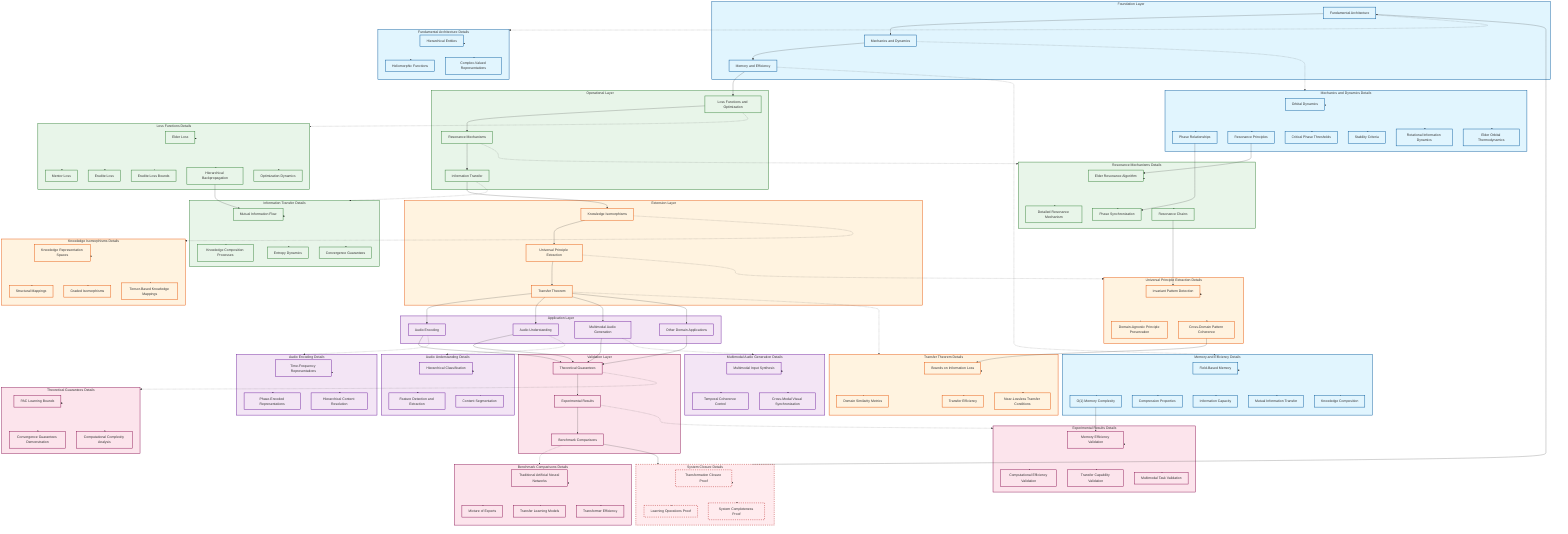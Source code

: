 graph TD
    %% Main Framework Layers
    subgraph FoundationLayer["Foundation Layer"]
        FA[Fundamental Architecture]
        MD[Mechanics and Dynamics]
        ME[Memory and Efficiency]
    end
    
    subgraph OperationalLayer["Operational Layer"]
        LF[Loss Functions and Optimization]
        RM[Resonance Mechanisms]
        IT[Information Transfer]
    end
    
    subgraph ExtensionLayer["Extension Layer"]
        KI[Knowledge Isomorphisms]
        UPE[Universal Principle Extraction]
        TT[Transfer Theorem]
    end
    
    subgraph ApplicationLayer["Application Layer"]
        AE[Audio Encoding]
        AU[Audio Understanding]
        MAG[Multimodal Audio Generation]
        ODA[Other Domain Applications]
    end
    
    subgraph ValidationLayer["Validation Layer"]
        TG[Theoretical Guarantees]
        ER[Experimental Results]
        BC[Benchmark Comparisons]
    end
    
    %% Foundation Layer Details
    subgraph FADetails["Fundamental Architecture Details"]
        HE[Hierarchical Entities]
        HF[Heliomorphic Functions]
        CVR[Complex-Valued Representations]
    end
    
    subgraph MDDetails["Mechanics and Dynamics Details"]
        OD[Orbital Dynamics]
        PR[Phase Relationships]
        RES[Resonance Principles]
        CPT[Critical Phase Thresholds]
        SC[Stability Criteria]
        RID[Rotational Information Dynamics]
        EOT[Elder Orbital Thermodynamics]
    end
    
    subgraph MEDetails["Memory and Efficiency Details"]
        FBM[Field-Based Memory]
        OMC["O(1) Memory Complexity"]
        CP[Compression Properties]
        IC[Information Capacity]
        MIT[Mutual Information Transfer]
        KC[Knowledge Composition]
    end
    
    %% Operational Layer Details
    subgraph LFDetails["Loss Functions Details"]
        EL[Elder Loss]
        ML[Mentor Loss]
        ERL[Erudite Loss]
        ELB[Erudite Loss Bounds]
        HB[Hierarchical Backpropagation]
        OD2[Optimization Dynamics]
    end
    
    subgraph RMDetails["Resonance Mechanisms Details"]
        ERA[Elder Resonance Algorithm]
        DRM[Detailed Resonance Mechanism]
        PS[Phase Synchronization]
        RC[Resonance Chains]
    end
    
    subgraph ITDetails["Information Transfer Details"]
        MIF[Mutual Information Flow]
        KCP[Knowledge Composition Processes]
        ED[Entropy Dynamics]
        CG[Convergence Guarantees]
    end
    
    %% Extension Layer Details
    subgraph KIDetails["Knowledge Isomorphisms Details"]
        KRS[Knowledge Representation Spaces]
        SM[Structural Mappings]
        GI[Graded Isomorphisms]
        TBKM[Tensor-Based Knowledge Mappings]
    end
    
    subgraph UPEDetails["Universal Principle Extraction Details"]
        IPD[Invariant Pattern Detection]
        DAPP[Domain-Agnostic Principle Preservation]
        CDPC[Cross-Domain Pattern Coherence]
    end
    
    subgraph TTDetails["Transfer Theorem Details"]
        BIL[Bounds on Information Loss]
        DSM[Domain Similarity Metrics]
        TE[Transfer Efficiency]
        NCLT[Near-Lossless Transfer Conditions]
    end
    
    %% Application Layer Details
    subgraph AEDetails["Audio Encoding Details"]
        TFR[Time-Frequency Representations]
        PER[Phase-Encoded Representations]
        HCR[Hierarchical Content Resolution]
    end
    
    subgraph AUDetails["Audio Understanding Details"]
        HC[Hierarchical Classification]
        FDE[Feature Detection and Extraction]
        CS[Content Segmentation]
    end
    
    subgraph MAGDetails["Multimodal Audio Generation Details"]
        MIS[Multimodal Input Synthesis]
        TCC[Temporal Coherence Control]
        CVS[Cross-Modal Visual Synchronization]
    end
    
    %% Validation Layer Details
    subgraph TGDetails["Theoretical Guarantees Details"]
        PACLB[PAC Learning Bounds]
        CGD[Convergence Guarantees Demonstration]
        CCA[Computational Complexity Analysis]
    end
    
    subgraph ERDetails["Experimental Results Details"]
        MEV[Memory Efficiency Validation]
        CEV[Computational Efficiency Validation]
        TCV[Transfer Capability Validation]
        MMTV[Multimodal Task Validation]
    end
    
    subgraph BCDetails["Benchmark Comparisons Details"]
        TANN[Traditional Artificial Neural Networks]
        MoE[Mixture of Experts]
        TLM[Transfer Learning Models]
        TE2[Transformer Efficiency]
    end
    
    %% System Closure Components
    subgraph SCDetails["System Closure Details"]
        TCP[Transformation Closure Proof]
        LOP[Learning Operations Proof]
        SCP[System Completeness Proof]
    end
    
    %% Main Framework Layer Connections
    FA --> MD
    MD --> ME
    
    ME --> LF
    LF --> RM
    RM --> IT
    
    IT --> KI
    KI --> UPE
    UPE --> TT
    
    TT --> AE
    TT --> AU
    TT --> MAG
    TT --> ODA
    
    AE --> TG
    AU --> TG
    MAG --> TG
    ODA --> TG
    
    TG --> ER
    ER --> BC
    
    %% Foundation Layer Internal Connections
    FA -.-> FADetails
    FADetails -.-> HE
    FADetails -.-> HF
    FADetails -.-> CVR
    
    MD -.-> MDDetails
    MDDetails -.-> OD
    MDDetails -.-> PR
    MDDetails -.-> RES
    MDDetails -.-> CPT
    MDDetails -.-> SC
    MDDetails -.-> RID
    MDDetails -.-> EOT
    
    ME -.-> MEDetails
    MEDetails -.-> FBM
    MEDetails -.-> OMC
    MEDetails -.-> CP
    MEDetails -.-> IC
    MEDetails -.-> MIT
    MEDetails -.-> KC
    
    %% Operational Layer Internal Connections
    LF -.-> LFDetails
    LFDetails -.-> EL
    LFDetails -.-> ML
    LFDetails -.-> ERL
    LFDetails -.-> ELB
    LFDetails -.-> HB
    LFDetails -.-> OD2
    
    RM -.-> RMDetails
    RMDetails -.-> ERA
    RMDetails -.-> DRM
    RMDetails -.-> PS
    RMDetails -.-> RC
    
    IT -.-> ITDetails
    ITDetails -.-> MIF
    ITDetails -.-> KCP
    ITDetails -.-> ED
    ITDetails -.-> CG
    
    %% Extension Layer Internal Connections
    KI -.-> KIDetails
    KIDetails -.-> KRS
    KIDetails -.-> SM
    KIDetails -.-> GI
    KIDetails -.-> TBKM
    
    UPE -.-> UPEDetails
    UPEDetails -.-> IPD
    UPEDetails -.-> DAPP
    UPEDetails -.-> CDPC
    
    TT -.-> TTDetails
    TTDetails -.-> BIL
    TTDetails -.-> DSM
    TTDetails -.-> TE
    TTDetails -.-> NCLT
    
    %% Application Layer Internal Connections
    AE -.-> AEDetails
    AEDetails -.-> TFR
    AEDetails -.-> PER
    AEDetails -.-> HCR
    
    AU -.-> AUDetails
    AUDetails -.-> HC
    AUDetails -.-> FDE
    AUDetails -.-> CS
    
    MAG -.-> MAGDetails
    MAGDetails -.-> MIS
    MAGDetails -.-> TCC
    MAGDetails -.-> CVS
    
    %% Validation Layer Internal Connections
    TG -.-> TGDetails
    TGDetails -.-> PACLB
    TGDetails -.-> CGD
    TGDetails -.-> CCA
    
    ER -.-> ERDetails
    ERDetails -.-> MEV
    ERDetails -.-> CEV
    ERDetails -.-> TCV
    ERDetails -.-> MMTV
    
    BC -.-> BCDetails
    BCDetails -.-> TANN
    BCDetails -.-> MoE
    BCDetails -.-> TLM
    BCDetails -.-> TE2
    
    %% System Closure Connections
    BC --> SCDetails
    SCDetails -.-> TCP
    SCDetails -.-> LOP
    SCDetails -.-> SCP
    SCDetails --> FA
    
    %% Key Cross-Layer Connections
    RES --> ERA
    PR --> PS
    HB --> MIF
    OMC --> MEV
    RC --> IPD
    CDPC --> BIL
    
    %% Link Formatting
    classDef foundation fill:#e1f5fe,stroke:#01579b,stroke-width:2px
    classDef operational fill:#e8f5e9,stroke:#2e7d32,stroke-width:2px
    classDef extension fill:#fff3e0,stroke:#e65100,stroke-width:2px
    classDef application fill:#f3e5f5,stroke:#6a1b9a,stroke-width:2px
    classDef validation fill:#fce4ec,stroke:#880e4f,stroke-width:2px
    classDef systemclosure fill:#ffebee,stroke:#b71c1c,stroke-width:2px,stroke-dasharray: 5 5
    
    class FoundationLayer,FA,MD,ME,FADetails,MDDetails,MEDetails,HE,HF,CVR,OD,PR,RES,CPT,SC,RID,EOT,FBM,OMC,CP,IC,MIT,KC foundation
    class OperationalLayer,LF,RM,IT,LFDetails,RMDetails,ITDetails,EL,ML,ERL,ELB,HB,OD2,ERA,DRM,PS,RC,MIF,KCP,ED,CG operational
    class ExtensionLayer,KI,UPE,TT,KIDetails,UPEDetails,TTDetails,KRS,SM,GI,TBKM,IPD,DAPP,CDPC,BIL,DSM,TE,NCLT extension
    class ApplicationLayer,AE,AU,MAG,ODA,AEDetails,AUDetails,MAGDetails,TFR,PER,HCR,HC,FDE,CS,MIS,TCC,CVS application
    class ValidationLayer,TG,ER,BC,TGDetails,ERDetails,BCDetails,PACLB,CGD,CCA,MEV,CEV,TCV,MMTV,TANN,MoE,TLM,TE2 validation
    class SCDetails,TCP,LOP,SCP systemclosure